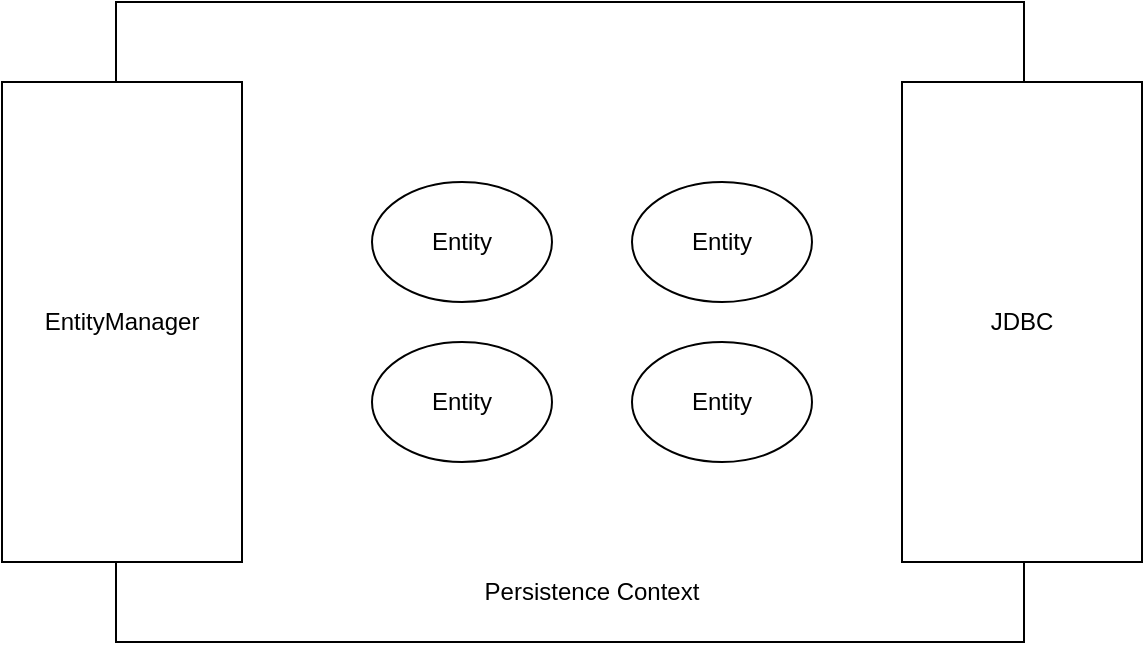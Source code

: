 <mxfile version="14.1.8" type="device" pages="2"><diagram id="Dc5ghTlNKqucG0oyRcLq" name="페이지-1"><mxGraphModel dx="1086" dy="806" grid="1" gridSize="10" guides="1" tooltips="1" connect="1" arrows="1" fold="1" page="1" pageScale="1" pageWidth="827" pageHeight="1169" math="0" shadow="0"><root><mxCell id="0"/><mxCell id="1" parent="0"/><mxCell id="NLhewZi3eQ4U0iJnP5ii-1" value="" style="rounded=0;whiteSpace=wrap;html=1;" parent="1" vertex="1"><mxGeometry x="187" y="200" width="454" height="320" as="geometry"/></mxCell><mxCell id="NLhewZi3eQ4U0iJnP5ii-2" value="EntityManager" style="rounded=0;whiteSpace=wrap;html=1;" parent="1" vertex="1"><mxGeometry x="130" y="240" width="120" height="240" as="geometry"/></mxCell><mxCell id="NLhewZi3eQ4U0iJnP5ii-3" value="JDBC" style="rounded=0;whiteSpace=wrap;html=1;" parent="1" vertex="1"><mxGeometry x="580" y="240" width="120" height="240" as="geometry"/></mxCell><mxCell id="NLhewZi3eQ4U0iJnP5ii-4" value="Entity" style="ellipse;whiteSpace=wrap;html=1;" parent="1" vertex="1"><mxGeometry x="445" y="290" width="90" height="60" as="geometry"/></mxCell><mxCell id="NLhewZi3eQ4U0iJnP5ii-5" value="Entity" style="ellipse;whiteSpace=wrap;html=1;" parent="1" vertex="1"><mxGeometry x="315" y="290" width="90" height="60" as="geometry"/></mxCell><mxCell id="NLhewZi3eQ4U0iJnP5ii-6" value="Entity" style="ellipse;whiteSpace=wrap;html=1;" parent="1" vertex="1"><mxGeometry x="445" y="370" width="90" height="60" as="geometry"/></mxCell><mxCell id="NLhewZi3eQ4U0iJnP5ii-7" value="Entity" style="ellipse;whiteSpace=wrap;html=1;" parent="1" vertex="1"><mxGeometry x="315" y="370" width="90" height="60" as="geometry"/></mxCell><mxCell id="NLhewZi3eQ4U0iJnP5ii-8" value="Persistence Context" style="text;html=1;strokeColor=none;fillColor=none;align=center;verticalAlign=middle;whiteSpace=wrap;rounded=0;" parent="1" vertex="1"><mxGeometry x="330" y="470" width="190" height="50" as="geometry"/></mxCell></root></mxGraphModel></diagram><diagram id="eJ40eEv_wOg-3wiMtsUG" name="페이지-2"><mxGraphModel dx="1086" dy="806" grid="1" gridSize="10" guides="1" tooltips="1" connect="1" arrows="1" fold="1" page="1" pageScale="1" pageWidth="827" pageHeight="1169" math="0" shadow="0"><root><mxCell id="1_paGzHIV_KBkqAfcZFm-0"/><mxCell id="1_paGzHIV_KBkqAfcZFm-1" parent="1_paGzHIV_KBkqAfcZFm-0"/><mxCell id="1_paGzHIV_KBkqAfcZFm-2" value="Managed" style="ellipse;whiteSpace=wrap;html=1;" vertex="1" parent="1_paGzHIV_KBkqAfcZFm-1"><mxGeometry x="320" y="320" width="120" height="80" as="geometry"/></mxCell><mxCell id="1_paGzHIV_KBkqAfcZFm-3" value="Detached" style="ellipse;whiteSpace=wrap;html=1;" vertex="1" parent="1_paGzHIV_KBkqAfcZFm-1"><mxGeometry x="320" y="160" width="120" height="80" as="geometry"/></mxCell><mxCell id="1_paGzHIV_KBkqAfcZFm-4" value="New" style="ellipse;whiteSpace=wrap;html=1;" vertex="1" parent="1_paGzHIV_KBkqAfcZFm-1"><mxGeometry x="120" y="320" width="120" height="80" as="geometry"/></mxCell><mxCell id="1_paGzHIV_KBkqAfcZFm-5" value="Removed" style="ellipse;whiteSpace=wrap;html=1;" vertex="1" parent="1_paGzHIV_KBkqAfcZFm-1"><mxGeometry x="320" y="480" width="120" height="80" as="geometry"/></mxCell><mxCell id="1_paGzHIV_KBkqAfcZFm-6" value="DB" style="shape=cylinder3;whiteSpace=wrap;html=1;boundedLbl=1;backgroundOutline=1;size=15;" vertex="1" parent="1_paGzHIV_KBkqAfcZFm-1"><mxGeometry x="570" y="420" width="90" height="80" as="geometry"/></mxCell><mxCell id="jI4XHPUSLJvn3VGMywZ9-0" value="" style="endArrow=classic;html=1;exitX=1;exitY=0.5;exitDx=0;exitDy=0;entryX=0;entryY=0.5;entryDx=0;entryDy=0;" edge="1" parent="1_paGzHIV_KBkqAfcZFm-1" source="1_paGzHIV_KBkqAfcZFm-4" target="1_paGzHIV_KBkqAfcZFm-2"><mxGeometry width="50" height="50" relative="1" as="geometry"><mxPoint x="390" y="440" as="sourcePoint"/><mxPoint x="440" y="390" as="targetPoint"/></mxGeometry></mxCell><mxCell id="jI4XHPUSLJvn3VGMywZ9-6" value="" style="endArrow=classic;html=1;entryX=0.333;entryY=1;entryDx=0;entryDy=0;entryPerimeter=0;exitX=0.342;exitY=-0.025;exitDx=0;exitDy=0;exitPerimeter=0;" edge="1" parent="1_paGzHIV_KBkqAfcZFm-1" source="1_paGzHIV_KBkqAfcZFm-2" target="1_paGzHIV_KBkqAfcZFm-3"><mxGeometry width="50" height="50" relative="1" as="geometry"><mxPoint x="390" y="440" as="sourcePoint"/><mxPoint x="440" y="390" as="targetPoint"/></mxGeometry></mxCell><mxCell id="jI4XHPUSLJvn3VGMywZ9-7" value="" style="endArrow=classic;html=1;exitX=0.658;exitY=1.05;exitDx=0;exitDy=0;exitPerimeter=0;entryX=0.658;entryY=-0.012;entryDx=0;entryDy=0;entryPerimeter=0;" edge="1" parent="1_paGzHIV_KBkqAfcZFm-1" source="1_paGzHIV_KBkqAfcZFm-3" target="1_paGzHIV_KBkqAfcZFm-2"><mxGeometry width="50" height="50" relative="1" as="geometry"><mxPoint x="390" y="440" as="sourcePoint"/><mxPoint x="440" y="390" as="targetPoint"/></mxGeometry></mxCell><mxCell id="jI4XHPUSLJvn3VGMywZ9-8" value="" style="endArrow=classic;html=1;entryX=0.333;entryY=1;entryDx=0;entryDy=0;entryPerimeter=0;exitX=0.342;exitY=-0.025;exitDx=0;exitDy=0;exitPerimeter=0;" edge="1" parent="1_paGzHIV_KBkqAfcZFm-1"><mxGeometry width="50" height="50" relative="1" as="geometry"><mxPoint x="400.5" y="478.0" as="sourcePoint"/><mxPoint x="399.42" y="400.0" as="targetPoint"/></mxGeometry></mxCell><mxCell id="jI4XHPUSLJvn3VGMywZ9-9" value="" style="endArrow=classic;html=1;exitX=0.658;exitY=1.05;exitDx=0;exitDy=0;exitPerimeter=0;entryX=0.658;entryY=-0.012;entryDx=0;entryDy=0;entryPerimeter=0;" edge="1" parent="1_paGzHIV_KBkqAfcZFm-1"><mxGeometry width="50" height="50" relative="1" as="geometry"><mxPoint x="359.5" y="402.96" as="sourcePoint"/><mxPoint x="359.5" y="478" as="targetPoint"/></mxGeometry></mxCell><mxCell id="jI4XHPUSLJvn3VGMywZ9-10" value="" style="endArrow=classic;html=1;exitX=0;exitY=0;exitDx=0;exitDy=27.5;exitPerimeter=0;" edge="1" parent="1_paGzHIV_KBkqAfcZFm-1" source="1_paGzHIV_KBkqAfcZFm-6"><mxGeometry width="50" height="50" relative="1" as="geometry"><mxPoint x="390" y="440" as="sourcePoint"/><mxPoint x="436" y="370" as="targetPoint"/></mxGeometry></mxCell><mxCell id="jI4XHPUSLJvn3VGMywZ9-11" value="" style="endArrow=classic;html=1;entryX=0;entryY=0.5;entryDx=0;entryDy=0;entryPerimeter=0;exitX=0.95;exitY=0.775;exitDx=0;exitDy=0;exitPerimeter=0;" edge="1" parent="1_paGzHIV_KBkqAfcZFm-1" source="1_paGzHIV_KBkqAfcZFm-2" target="1_paGzHIV_KBkqAfcZFm-6"><mxGeometry width="50" height="50" relative="1" as="geometry"><mxPoint x="390" y="440" as="sourcePoint"/><mxPoint x="440" y="390" as="targetPoint"/></mxGeometry></mxCell><mxCell id="jI4XHPUSLJvn3VGMywZ9-12" value="" style="endArrow=classic;html=1;entryX=0;entryY=1;entryDx=0;entryDy=-15;entryPerimeter=0;exitX=1;exitY=0.5;exitDx=0;exitDy=0;" edge="1" parent="1_paGzHIV_KBkqAfcZFm-1" source="1_paGzHIV_KBkqAfcZFm-5" target="1_paGzHIV_KBkqAfcZFm-6"><mxGeometry width="50" height="50" relative="1" as="geometry"><mxPoint x="390" y="440" as="sourcePoint"/><mxPoint x="440" y="390" as="targetPoint"/></mxGeometry></mxCell><mxCell id="jI4XHPUSLJvn3VGMywZ9-14" value="Persist()" style="text;html=1;strokeColor=none;fillColor=none;align=center;verticalAlign=middle;whiteSpace=wrap;rounded=0;" vertex="1" parent="1_paGzHIV_KBkqAfcZFm-1"><mxGeometry x="250" y="330" width="60" height="20" as="geometry"/></mxCell><mxCell id="jI4XHPUSLJvn3VGMywZ9-15" value="merge()" style="text;html=1;strokeColor=none;fillColor=none;align=center;verticalAlign=middle;whiteSpace=wrap;rounded=0;" vertex="1" parent="1_paGzHIV_KBkqAfcZFm-1"><mxGeometry x="414" y="270" width="60" height="20" as="geometry"/></mxCell><mxCell id="jI4XHPUSLJvn3VGMywZ9-16" value="detach()&lt;br&gt;clear()&lt;br&gt;close()" style="text;html=1;strokeColor=none;fillColor=none;align=center;verticalAlign=middle;whiteSpace=wrap;rounded=0;" vertex="1" parent="1_paGzHIV_KBkqAfcZFm-1"><mxGeometry x="280" y="250" width="60" height="60" as="geometry"/></mxCell><mxCell id="jI4XHPUSLJvn3VGMywZ9-17" value="remove()" style="text;html=1;strokeColor=none;fillColor=none;align=center;verticalAlign=middle;whiteSpace=wrap;rounded=0;" vertex="1" parent="1_paGzHIV_KBkqAfcZFm-1"><mxGeometry x="280" y="430" width="60" height="20" as="geometry"/></mxCell><mxCell id="jI4XHPUSLJvn3VGMywZ9-19" value="Persist()" style="text;html=1;strokeColor=none;fillColor=none;align=center;verticalAlign=middle;whiteSpace=wrap;rounded=0;" vertex="1" parent="1_paGzHIV_KBkqAfcZFm-1"><mxGeometry x="400" y="430" width="60" height="20" as="geometry"/></mxCell><mxCell id="jI4XHPUSLJvn3VGMywZ9-21" value="flush()" style="text;html=1;strokeColor=none;fillColor=none;align=center;verticalAlign=middle;whiteSpace=wrap;rounded=0;" vertex="1" parent="1_paGzHIV_KBkqAfcZFm-1"><mxGeometry x="480" y="440" width="60" height="20" as="geometry"/></mxCell><mxCell id="jI4XHPUSLJvn3VGMywZ9-22" value="flush()" style="text;html=1;strokeColor=none;fillColor=none;align=center;verticalAlign=middle;whiteSpace=wrap;rounded=0;" vertex="1" parent="1_paGzHIV_KBkqAfcZFm-1"><mxGeometry x="490" y="510" width="60" height="20" as="geometry"/></mxCell><mxCell id="jI4XHPUSLJvn3VGMywZ9-23" value="find()&lt;br&gt;JPQL" style="text;html=1;strokeColor=none;fillColor=none;align=center;verticalAlign=middle;whiteSpace=wrap;rounded=0;" vertex="1" parent="1_paGzHIV_KBkqAfcZFm-1"><mxGeometry x="500" y="350" width="60" height="40" as="geometry"/></mxCell></root></mxGraphModel></diagram></mxfile>